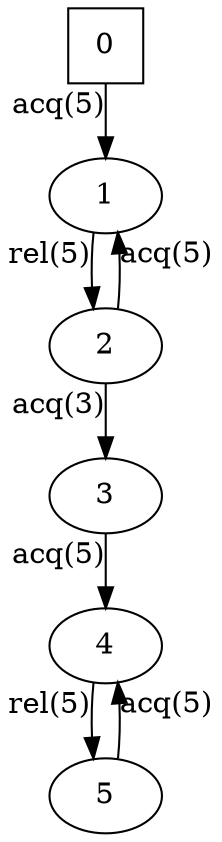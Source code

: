 digraph auto_4{
0[shape=square];
1;
2;
3;
4;
5;
3 -> 4[xlabel="acq(5)"];
0 -> 1[xlabel="acq(5)"];
1 -> 2[xlabel="rel(5)"];
5 -> 4[xlabel="acq(5)"];
4 -> 5[xlabel="rel(5)"];
2 -> 3[xlabel="acq(3)"];
2 -> 1[xlabel="acq(5)"];
}
